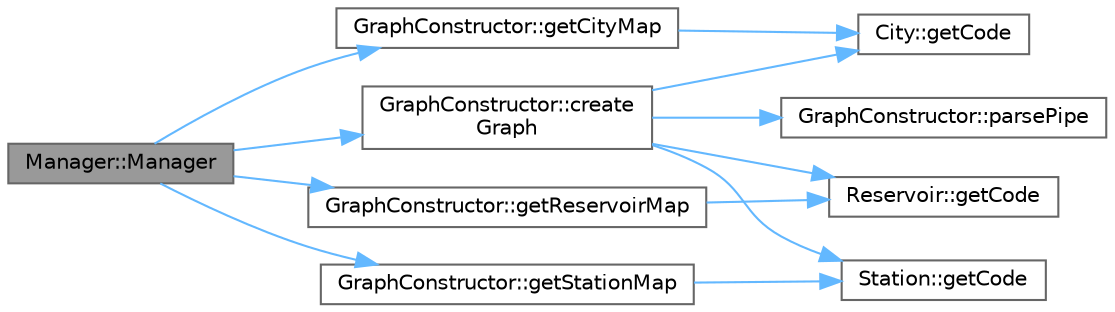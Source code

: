 digraph "Manager::Manager"
{
 // LATEX_PDF_SIZE
  bgcolor="transparent";
  edge [fontname=Helvetica,fontsize=10,labelfontname=Helvetica,labelfontsize=10];
  node [fontname=Helvetica,fontsize=10,shape=box,height=0.2,width=0.4];
  rankdir="LR";
  Node1 [label="Manager::Manager",height=0.2,width=0.4,color="gray40", fillcolor="grey60", style="filled", fontcolor="black",tooltip="Constructor for Manager class."];
  Node1 -> Node2 [color="steelblue1",style="solid"];
  Node2 [label="GraphConstructor::create\lGraph",height=0.2,width=0.4,color="grey40", fillcolor="white", style="filled",URL="$class_graph_constructor.html#adb7115eb34116290e3b6d4afdb39003a",tooltip="Creates a graph based on the provided data files."];
  Node2 -> Node3 [color="steelblue1",style="solid"];
  Node3 [label="City::getCode",height=0.2,width=0.4,color="grey40", fillcolor="white", style="filled",URL="$class_city.html#a16825c4047ba8d1d516e7c537a472dd4",tooltip=" "];
  Node2 -> Node4 [color="steelblue1",style="solid"];
  Node4 [label="Reservoir::getCode",height=0.2,width=0.4,color="grey40", fillcolor="white", style="filled",URL="$class_reservoir.html#ac643ed1efe410c6fb2478cc79c315dfe",tooltip="Getter for the code of the reservoir."];
  Node2 -> Node5 [color="steelblue1",style="solid"];
  Node5 [label="Station::getCode",height=0.2,width=0.4,color="grey40", fillcolor="white", style="filled",URL="$class_station.html#acfc25745a46db3a0726db3826f0ff769",tooltip="Getter for the code of the station."];
  Node2 -> Node6 [color="steelblue1",style="solid"];
  Node6 [label="GraphConstructor::parsePipe",height=0.2,width=0.4,color="grey40", fillcolor="white", style="filled",URL="$class_graph_constructor.html#add5afe87a17733add99ad0b111879c80",tooltip="Parses a line of input to extract pipe data."];
  Node1 -> Node7 [color="steelblue1",style="solid"];
  Node7 [label="GraphConstructor::getCityMap",height=0.2,width=0.4,color="grey40", fillcolor="white", style="filled",URL="$class_graph_constructor.html#ad4516fd64d743025149b593e9c639d8a",tooltip="Retrieves a map of cities parsed from the data file."];
  Node7 -> Node3 [color="steelblue1",style="solid"];
  Node1 -> Node8 [color="steelblue1",style="solid"];
  Node8 [label="GraphConstructor::getReservoirMap",height=0.2,width=0.4,color="grey40", fillcolor="white", style="filled",URL="$class_graph_constructor.html#a29957980441967ad152b0d32eefb61ee",tooltip="Retrieves a map of reservoirs parsed from the data file."];
  Node8 -> Node4 [color="steelblue1",style="solid"];
  Node1 -> Node9 [color="steelblue1",style="solid"];
  Node9 [label="GraphConstructor::getStationMap",height=0.2,width=0.4,color="grey40", fillcolor="white", style="filled",URL="$class_graph_constructor.html#a166d7ec4b00f1210c1ee40a84d8f56ce",tooltip="Retrieves a map of stations parsed from the data file."];
  Node9 -> Node5 [color="steelblue1",style="solid"];
}
